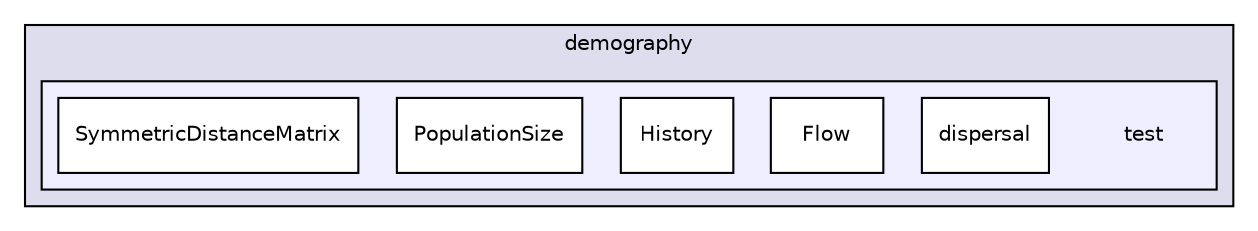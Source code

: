 digraph "quetzal/modules/demography/test" {
  compound=true
  node [ fontsize="10", fontname="Helvetica"];
  edge [ labelfontsize="10", labelfontname="Helvetica"];
  subgraph clusterdir_10c02517bd80d8c8f119ab39d5581651 {
    graph [ bgcolor="#ddddee", pencolor="black", label="demography" fontname="Helvetica", fontsize="10", URL="dir_10c02517bd80d8c8f119ab39d5581651.html"]
  subgraph clusterdir_01f779851d3ad90c202093140b80f55c {
    graph [ bgcolor="#eeeeff", pencolor="black", label="" URL="dir_01f779851d3ad90c202093140b80f55c.html"];
    dir_01f779851d3ad90c202093140b80f55c [shape=plaintext label="test"];
    dir_5b03a00fd3688c2aa6df3403ba956b0a [shape=box label="dispersal" color="black" fillcolor="white" style="filled" URL="dir_5b03a00fd3688c2aa6df3403ba956b0a.html"];
    dir_4aecf4b153fa6b0108794fea197d8d7f [shape=box label="Flow" color="black" fillcolor="white" style="filled" URL="dir_4aecf4b153fa6b0108794fea197d8d7f.html"];
    dir_6882df31bcfc01aff78f69e2f726b461 [shape=box label="History" color="black" fillcolor="white" style="filled" URL="dir_6882df31bcfc01aff78f69e2f726b461.html"];
    dir_c7f759fd71605a9e649a00d725f30a61 [shape=box label="PopulationSize" color="black" fillcolor="white" style="filled" URL="dir_c7f759fd71605a9e649a00d725f30a61.html"];
    dir_92e4fd13c525e06b4660f06bc926fe62 [shape=box label="SymmetricDistanceMatrix" color="black" fillcolor="white" style="filled" URL="dir_92e4fd13c525e06b4660f06bc926fe62.html"];
  }
  }
}
